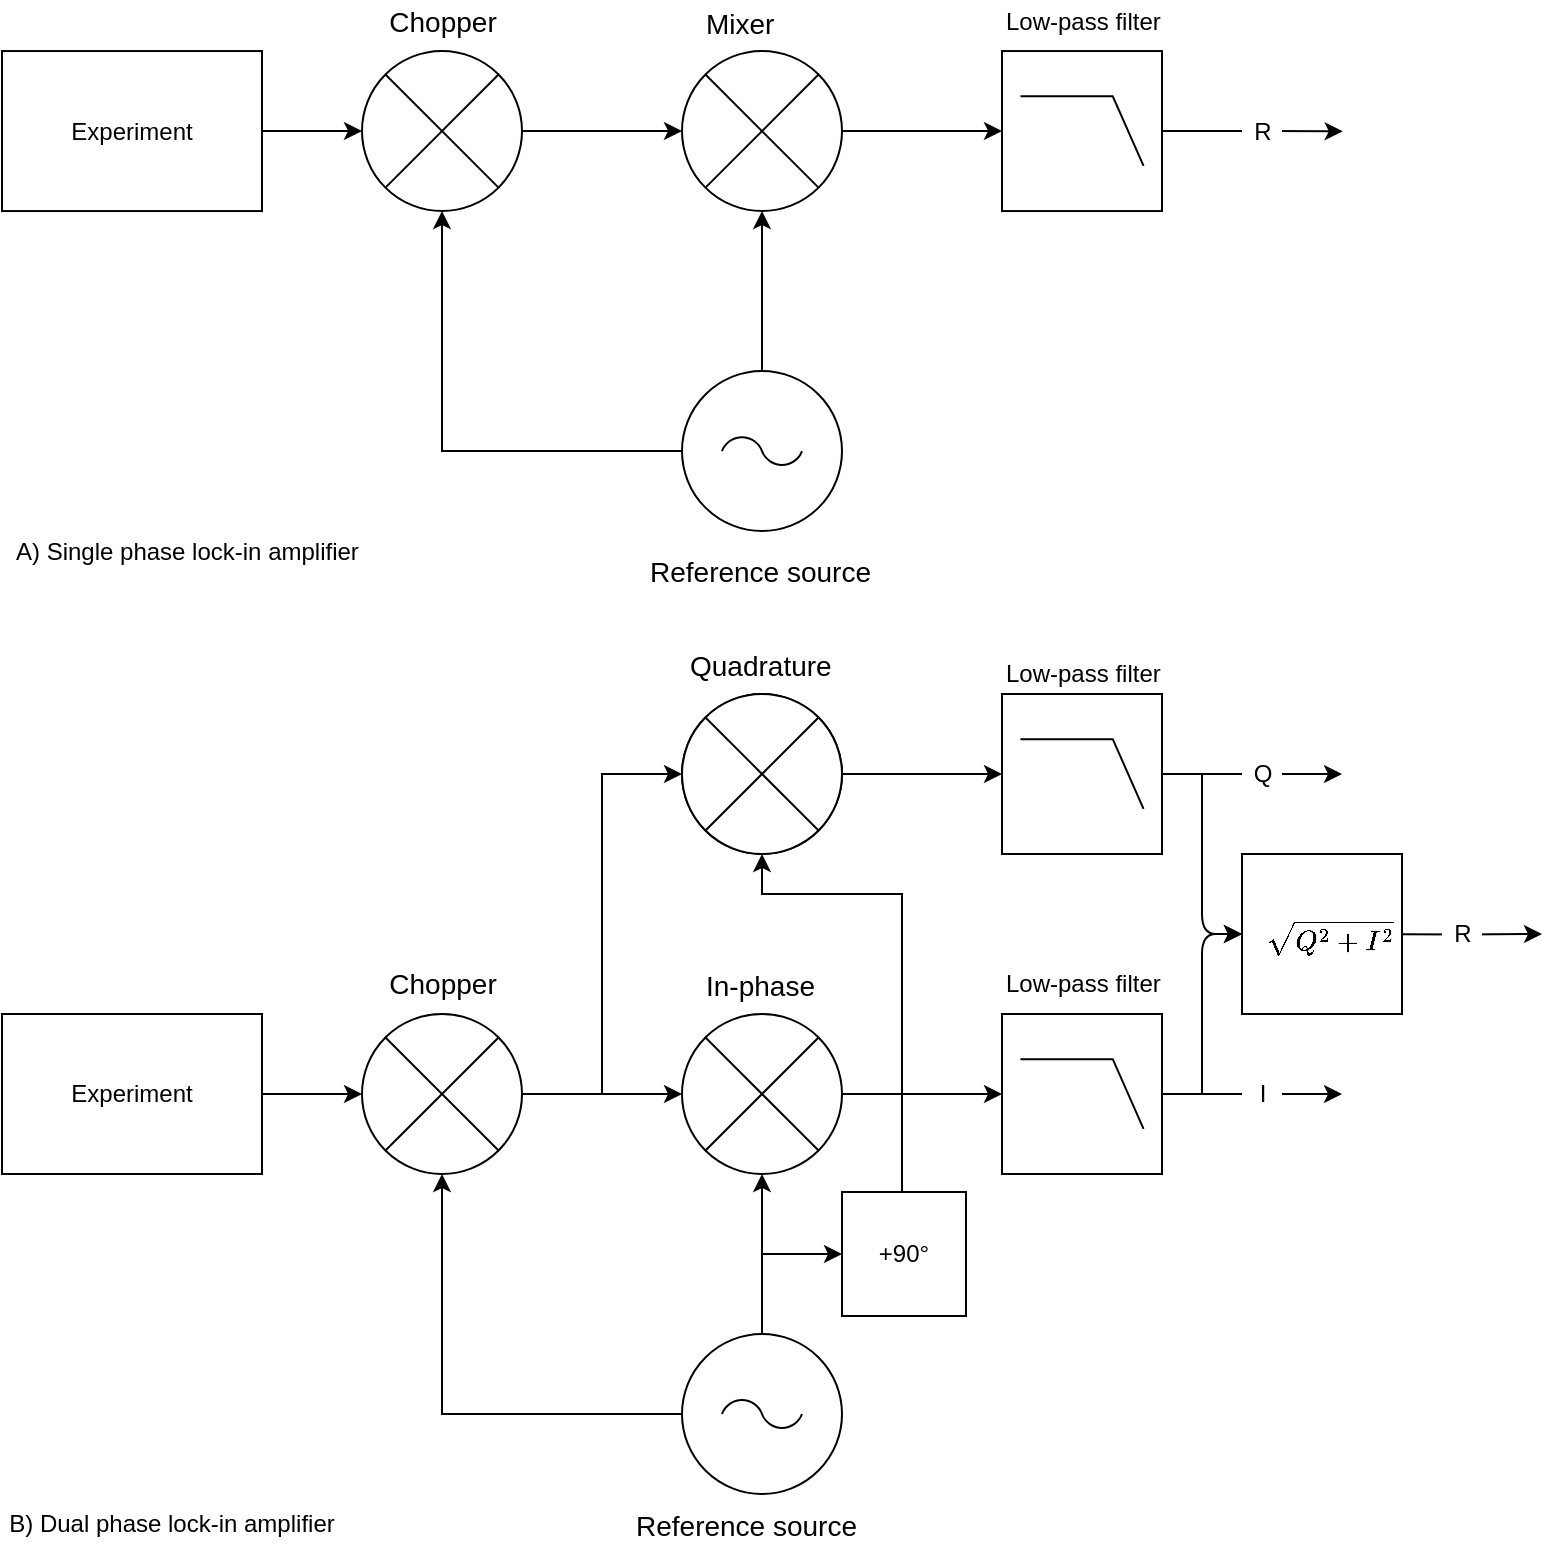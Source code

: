 <mxfile version="10.6.8" type="device"><diagram id="ac37e2CXq610nInEJevK" name="Page-1"><mxGraphModel dx="2772" dy="2094" grid="1" gridSize="10" guides="1" tooltips="1" connect="1" arrows="1" fold="1" page="1" pageScale="1" pageWidth="850" pageHeight="1100" math="1" shadow="0"><root><mxCell id="0"/><mxCell id="1" parent="0"/><mxCell id="5gSt45JuwJjiHSTAQFiy-13" style="edgeStyle=orthogonalEdgeStyle;rounded=0;orthogonalLoop=1;jettySize=auto;html=1;exitX=1;exitY=0.5;exitDx=0;exitDy=0;entryX=0;entryY=0.5;entryDx=0;entryDy=0;entryPerimeter=0;" parent="1" source="5gSt45JuwJjiHSTAQFiy-3" target="5gSt45JuwJjiHSTAQFiy-4" edge="1"><mxGeometry relative="1" as="geometry"/></mxCell><mxCell id="5gSt45JuwJjiHSTAQFiy-3" value="" style="shape=sumEllipse;perimeter=ellipsePerimeter;whiteSpace=wrap;html=1;backgroundOutline=1;" parent="1" vertex="1"><mxGeometry x="240" y="320" width="80" height="80" as="geometry"/></mxCell><mxCell id="5gSt45JuwJjiHSTAQFiy-16" style="edgeStyle=orthogonalEdgeStyle;rounded=0;orthogonalLoop=1;jettySize=auto;html=1;exitX=1;exitY=0.5;exitDx=0;exitDy=0;exitPerimeter=0;" parent="1" source="5gSt45JuwJjiHSTAQFiy-4" edge="1"><mxGeometry relative="1" as="geometry"><mxPoint x="570" y="360" as="targetPoint"/><Array as="points"><mxPoint x="510" y="360"/><mxPoint x="510" y="360"/></Array></mxGeometry></mxCell><mxCell id="5gSt45JuwJjiHSTAQFiy-4" value="" style="verticalLabelPosition=bottom;shadow=0;dashed=0;align=center;fillColor=#ffffff;html=1;verticalAlign=top;strokeWidth=1;shape=mxgraph.electrical.logic_gates.lowpass_filter;" parent="1" vertex="1"><mxGeometry x="400" y="320" width="80" height="80" as="geometry"/></mxCell><mxCell id="5gSt45JuwJjiHSTAQFiy-12" style="edgeStyle=orthogonalEdgeStyle;rounded=0;orthogonalLoop=1;jettySize=auto;html=1;exitX=1;exitY=0.5;exitDx=0;exitDy=0;entryX=0;entryY=0.5;entryDx=0;entryDy=0;" parent="1" source="5gSt45JuwJjiHSTAQFiy-5" target="5gSt45JuwJjiHSTAQFiy-3" edge="1"><mxGeometry relative="1" as="geometry"/></mxCell><mxCell id="5gSt45JuwJjiHSTAQFiy-21" style="edgeStyle=orthogonalEdgeStyle;rounded=0;orthogonalLoop=1;jettySize=auto;html=1;exitX=1;exitY=0.5;exitDx=0;exitDy=0;entryX=0;entryY=0.5;entryDx=0;entryDy=0;" parent="1" source="5gSt45JuwJjiHSTAQFiy-5" target="5gSt45JuwJjiHSTAQFiy-22" edge="1"><mxGeometry relative="1" as="geometry"><mxPoint x="200" y="190" as="targetPoint"/><Array as="points"><mxPoint x="200" y="360"/><mxPoint x="200" y="200"/></Array></mxGeometry></mxCell><mxCell id="5gSt45JuwJjiHSTAQFiy-5" value="" style="shape=sumEllipse;perimeter=ellipsePerimeter;whiteSpace=wrap;html=1;backgroundOutline=1;" parent="1" vertex="1"><mxGeometry x="80" y="320" width="80" height="80" as="geometry"/></mxCell><mxCell id="5gSt45JuwJjiHSTAQFiy-11" style="edgeStyle=orthogonalEdgeStyle;rounded=0;orthogonalLoop=1;jettySize=auto;html=1;exitX=1;exitY=0.5;exitDx=0;exitDy=0;entryX=0;entryY=0.5;entryDx=0;entryDy=0;" parent="1" source="5gSt45JuwJjiHSTAQFiy-6" target="5gSt45JuwJjiHSTAQFiy-5" edge="1"><mxGeometry relative="1" as="geometry"/></mxCell><mxCell id="5gSt45JuwJjiHSTAQFiy-6" value="Experiment" style="rounded=0;whiteSpace=wrap;html=1;" parent="1" vertex="1"><mxGeometry x="-100" y="320" width="130" height="80" as="geometry"/></mxCell><mxCell id="5gSt45JuwJjiHSTAQFiy-7" value="&lt;font style=&quot;font-size: 14px&quot;&gt;Chopper&lt;/font&gt;" style="text;html=1;resizable=0;autosize=1;align=center;verticalAlign=middle;points=[];fillColor=none;strokeColor=none;rounded=0;" parent="1" vertex="1"><mxGeometry x="85" y="295" width="70" height="20" as="geometry"/></mxCell><mxCell id="5gSt45JuwJjiHSTAQFiy-9" style="edgeStyle=orthogonalEdgeStyle;rounded=0;orthogonalLoop=1;jettySize=auto;html=1;exitX=0;exitY=0.5;exitDx=0;exitDy=0;exitPerimeter=0;entryX=0.5;entryY=1;entryDx=0;entryDy=0;" parent="1" source="5gSt45JuwJjiHSTAQFiy-8" target="5gSt45JuwJjiHSTAQFiy-5" edge="1"><mxGeometry relative="1" as="geometry"/></mxCell><mxCell id="5gSt45JuwJjiHSTAQFiy-10" style="edgeStyle=orthogonalEdgeStyle;rounded=0;orthogonalLoop=1;jettySize=auto;html=1;exitX=0.5;exitY=0;exitDx=0;exitDy=0;exitPerimeter=0;entryX=0.5;entryY=1;entryDx=0;entryDy=0;" parent="1" source="5gSt45JuwJjiHSTAQFiy-8" target="5gSt45JuwJjiHSTAQFiy-3" edge="1"><mxGeometry relative="1" as="geometry"><Array as="points"><mxPoint x="280" y="430"/><mxPoint x="280" y="430"/></Array></mxGeometry></mxCell><mxCell id="-AU_ZAE2JYdUf0z5xXgL-2" style="edgeStyle=orthogonalEdgeStyle;rounded=0;orthogonalLoop=1;jettySize=auto;html=1;exitX=0.5;exitY=0;exitDx=0;exitDy=0;exitPerimeter=0;entryX=0;entryY=0.5;entryDx=0;entryDy=0;" parent="1" source="5gSt45JuwJjiHSTAQFiy-8" target="-AU_ZAE2JYdUf0z5xXgL-1" edge="1"><mxGeometry relative="1" as="geometry"/></mxCell><mxCell id="5gSt45JuwJjiHSTAQFiy-8" value="" style="pointerEvents=1;verticalLabelPosition=bottom;shadow=0;dashed=0;align=center;fillColor=#ffffff;html=1;verticalAlign=top;strokeWidth=1;shape=mxgraph.electrical.signal_sources.ac_source;" parent="1" vertex="1"><mxGeometry x="240" y="480" width="80" height="80" as="geometry"/></mxCell><mxCell id="5gSt45JuwJjiHSTAQFiy-14" value="&lt;div style=&quot;text-align: right&quot;&gt;&lt;span&gt;&lt;font style=&quot;font-size: 14px&quot;&gt;In-phase&lt;/font&gt;&lt;/span&gt;&lt;/div&gt;" style="text;html=1;resizable=0;points=[];autosize=1;align=left;verticalAlign=top;spacingTop=-4;" parent="1" vertex="1"><mxGeometry x="250" y="295" width="70" height="20" as="geometry"/></mxCell><mxCell id="5gSt45JuwJjiHSTAQFiy-15" value="Low-pass filter" style="text;html=1;resizable=0;points=[];autosize=1;align=left;verticalAlign=top;spacingTop=-4;" parent="1" vertex="1"><mxGeometry x="400" y="295" width="90" height="20" as="geometry"/></mxCell><mxCell id="5gSt45JuwJjiHSTAQFiy-18" value="I" style="text;html=1;resizable=0;autosize=1;align=center;verticalAlign=middle;points=[];fillColor=#FFFFFF;strokeColor=none;rounded=0;" parent="1" vertex="1"><mxGeometry x="520" y="350" width="20" height="20" as="geometry"/></mxCell><mxCell id="5gSt45JuwJjiHSTAQFiy-22" value="" style="shape=sumEllipse;perimeter=ellipsePerimeter;whiteSpace=wrap;html=1;backgroundOutline=1;" parent="1" vertex="1"><mxGeometry x="240" y="160" width="80" height="80" as="geometry"/></mxCell><mxCell id="5gSt45JuwJjiHSTAQFiy-28" style="edgeStyle=orthogonalEdgeStyle;rounded=0;orthogonalLoop=1;jettySize=auto;html=1;exitX=1;exitY=0.5;exitDx=0;exitDy=0;entryX=0;entryY=0.5;entryDx=0;entryDy=0;entryPerimeter=0;" parent="1" source="5gSt45JuwJjiHSTAQFiy-23" target="5gSt45JuwJjiHSTAQFiy-26" edge="1"><mxGeometry relative="1" as="geometry"/></mxCell><mxCell id="5gSt45JuwJjiHSTAQFiy-23" value="" style="shape=sumEllipse;perimeter=ellipsePerimeter;whiteSpace=wrap;html=1;backgroundOutline=1;" parent="1" vertex="1"><mxGeometry x="240" y="160" width="80" height="80" as="geometry"/></mxCell><mxCell id="5gSt45JuwJjiHSTAQFiy-24" value="&lt;div style=&quot;text-align: right&quot;&gt;&lt;span&gt;&lt;font style=&quot;font-size: 14px&quot;&gt;Quadrature&lt;/font&gt;&lt;/span&gt;&lt;/div&gt;" style="text;html=1;resizable=0;points=[];autosize=1;align=left;verticalAlign=top;spacingTop=-4;" parent="1" vertex="1"><mxGeometry x="242" y="135" width="90" height="20" as="geometry"/></mxCell><mxCell id="5gSt45JuwJjiHSTAQFiy-26" value="" style="verticalLabelPosition=bottom;shadow=0;dashed=0;align=center;fillColor=#ffffff;html=1;verticalAlign=top;strokeWidth=1;shape=mxgraph.electrical.logic_gates.lowpass_filter;" parent="1" vertex="1"><mxGeometry x="400" y="160" width="80" height="80" as="geometry"/></mxCell><mxCell id="5gSt45JuwJjiHSTAQFiy-27" value="Low-pass filter" style="text;html=1;resizable=0;points=[];autosize=1;align=left;verticalAlign=top;spacingTop=-4;" parent="1" vertex="1"><mxGeometry x="400" y="140" width="90" height="20" as="geometry"/></mxCell><mxCell id="5gSt45JuwJjiHSTAQFiy-29" style="edgeStyle=orthogonalEdgeStyle;rounded=0;orthogonalLoop=1;jettySize=auto;html=1;exitX=1;exitY=0.5;exitDx=0;exitDy=0;exitPerimeter=0;" parent="1" edge="1"><mxGeometry relative="1" as="geometry"><mxPoint x="570" y="200" as="targetPoint"/><mxPoint x="480" y="200" as="sourcePoint"/></mxGeometry></mxCell><mxCell id="5gSt45JuwJjiHSTAQFiy-30" value="Q" style="text;html=1;resizable=0;autosize=1;align=center;verticalAlign=middle;points=[];fillColor=#FFFFFF;strokeColor=none;rounded=0;" parent="1" vertex="1"><mxGeometry x="520" y="190" width="20" height="20" as="geometry"/></mxCell><mxCell id="5gSt45JuwJjiHSTAQFiy-31" value="" style="rounded=0;whiteSpace=wrap;html=1;fillColor=#FFFFFF;" parent="1" vertex="1"><mxGeometry x="520" y="240" width="80" height="80" as="geometry"/></mxCell><mxCell id="5gSt45JuwJjiHSTAQFiy-32" value="&lt;span&gt;&lt;font style=&quot;font-size: 12px&quot;&gt;`sqrt(Q^2+I^2)`&lt;/font&gt;&lt;/span&gt;" style="text;html=1;resizable=0;points=[];autosize=1;align=left;verticalAlign=top;spacingTop=-4;" parent="1" vertex="1"><mxGeometry x="530" y="270" width="100" height="20" as="geometry"/></mxCell><mxCell id="5gSt45JuwJjiHSTAQFiy-33" value="" style="endArrow=classic;html=1;entryX=0;entryY=0.5;entryDx=0;entryDy=0;" parent="1" target="5gSt45JuwJjiHSTAQFiy-31" edge="1"><mxGeometry width="50" height="50" relative="1" as="geometry"><mxPoint x="500" y="200" as="sourcePoint"/><mxPoint x="-50" y="610" as="targetPoint"/><Array as="points"><mxPoint x="500" y="280"/></Array></mxGeometry></mxCell><mxCell id="5gSt45JuwJjiHSTAQFiy-34" value="" style="endArrow=classic;html=1;entryX=0;entryY=0.5;entryDx=0;entryDy=0;" parent="1" target="5gSt45JuwJjiHSTAQFiy-31" edge="1"><mxGeometry width="50" height="50" relative="1" as="geometry"><mxPoint x="500" y="360" as="sourcePoint"/><mxPoint x="520" y="290" as="targetPoint"/><Array as="points"><mxPoint x="500" y="280"/></Array></mxGeometry></mxCell><mxCell id="5gSt45JuwJjiHSTAQFiy-36" style="edgeStyle=orthogonalEdgeStyle;rounded=0;orthogonalLoop=1;jettySize=auto;html=1;exitX=1;exitY=0.5;exitDx=0;exitDy=0;exitPerimeter=0;" parent="1" edge="1"><mxGeometry relative="1" as="geometry"><mxPoint x="670" y="280" as="targetPoint"/><mxPoint x="600.167" y="280.167" as="sourcePoint"/><Array as="points"><mxPoint x="630.5" y="280"/><mxPoint x="630.5" y="280"/></Array></mxGeometry></mxCell><mxCell id="5gSt45JuwJjiHSTAQFiy-37" value="R" style="text;html=1;resizable=0;autosize=1;align=center;verticalAlign=middle;points=[];fillColor=#FFFFFF;strokeColor=none;rounded=0;" parent="1" vertex="1"><mxGeometry x="620" y="270" width="20" height="20" as="geometry"/></mxCell><mxCell id="-AU_ZAE2JYdUf0z5xXgL-3" style="edgeStyle=orthogonalEdgeStyle;rounded=0;orthogonalLoop=1;jettySize=auto;html=1;exitX=0.5;exitY=0;exitDx=0;exitDy=0;entryX=0.5;entryY=1;entryDx=0;entryDy=0;" parent="1" source="-AU_ZAE2JYdUf0z5xXgL-1" target="5gSt45JuwJjiHSTAQFiy-23" edge="1"><mxGeometry relative="1" as="geometry"><Array as="points"><mxPoint x="350" y="409"/><mxPoint x="350" y="260"/><mxPoint x="280" y="260"/></Array></mxGeometry></mxCell><mxCell id="-AU_ZAE2JYdUf0z5xXgL-1" value="+90&lt;span&gt;°&lt;/span&gt;" style="whiteSpace=wrap;html=1;aspect=fixed;" parent="1" vertex="1"><mxGeometry x="320" y="409" width="62" height="62" as="geometry"/></mxCell><mxCell id="tWLFYTmbMPQwiryq6jnK-1" style="edgeStyle=orthogonalEdgeStyle;rounded=0;orthogonalLoop=1;jettySize=auto;html=1;exitX=1;exitY=0.5;exitDx=0;exitDy=0;entryX=0;entryY=0.5;entryDx=0;entryDy=0;entryPerimeter=0;" edge="1" parent="1" source="tWLFYTmbMPQwiryq6jnK-2" target="tWLFYTmbMPQwiryq6jnK-4"><mxGeometry relative="1" as="geometry"/></mxCell><mxCell id="tWLFYTmbMPQwiryq6jnK-2" value="" style="shape=sumEllipse;perimeter=ellipsePerimeter;whiteSpace=wrap;html=1;backgroundOutline=1;" vertex="1" parent="1"><mxGeometry x="240" y="-161.471" width="80" height="80" as="geometry"/></mxCell><mxCell id="tWLFYTmbMPQwiryq6jnK-3" style="edgeStyle=orthogonalEdgeStyle;rounded=0;orthogonalLoop=1;jettySize=auto;html=1;exitX=1;exitY=0.5;exitDx=0;exitDy=0;exitPerimeter=0;" edge="1" parent="1" source="tWLFYTmbMPQwiryq6jnK-4"><mxGeometry relative="1" as="geometry"><mxPoint x="570.353" y="-121.353" as="targetPoint"/><Array as="points"><mxPoint x="510" y="-121.471"/><mxPoint x="510" y="-121.471"/></Array></mxGeometry></mxCell><mxCell id="tWLFYTmbMPQwiryq6jnK-4" value="" style="verticalLabelPosition=bottom;shadow=0;dashed=0;align=center;fillColor=#ffffff;html=1;verticalAlign=top;strokeWidth=1;shape=mxgraph.electrical.logic_gates.lowpass_filter;" vertex="1" parent="1"><mxGeometry x="400" y="-161.471" width="80" height="80" as="geometry"/></mxCell><mxCell id="tWLFYTmbMPQwiryq6jnK-5" style="edgeStyle=orthogonalEdgeStyle;rounded=0;orthogonalLoop=1;jettySize=auto;html=1;exitX=1;exitY=0.5;exitDx=0;exitDy=0;entryX=0;entryY=0.5;entryDx=0;entryDy=0;" edge="1" parent="1" source="tWLFYTmbMPQwiryq6jnK-7" target="tWLFYTmbMPQwiryq6jnK-2"><mxGeometry relative="1" as="geometry"/></mxCell><mxCell id="tWLFYTmbMPQwiryq6jnK-7" value="" style="shape=sumEllipse;perimeter=ellipsePerimeter;whiteSpace=wrap;html=1;backgroundOutline=1;" vertex="1" parent="1"><mxGeometry x="80" y="-161.471" width="80" height="80" as="geometry"/></mxCell><mxCell id="tWLFYTmbMPQwiryq6jnK-8" style="edgeStyle=orthogonalEdgeStyle;rounded=0;orthogonalLoop=1;jettySize=auto;html=1;exitX=1;exitY=0.5;exitDx=0;exitDy=0;entryX=0;entryY=0.5;entryDx=0;entryDy=0;" edge="1" parent="1" source="tWLFYTmbMPQwiryq6jnK-9" target="tWLFYTmbMPQwiryq6jnK-7"><mxGeometry relative="1" as="geometry"/></mxCell><mxCell id="tWLFYTmbMPQwiryq6jnK-9" value="Experiment" style="rounded=0;whiteSpace=wrap;html=1;" vertex="1" parent="1"><mxGeometry x="-100" y="-161.471" width="130" height="80" as="geometry"/></mxCell><mxCell id="tWLFYTmbMPQwiryq6jnK-10" value="&lt;font style=&quot;font-size: 14px&quot;&gt;Chopper&lt;/font&gt;" style="text;html=1;resizable=0;autosize=1;align=center;verticalAlign=middle;points=[];fillColor=none;strokeColor=none;rounded=0;" vertex="1" parent="1"><mxGeometry x="85" y="-186.471" width="70" height="20" as="geometry"/></mxCell><mxCell id="tWLFYTmbMPQwiryq6jnK-11" style="edgeStyle=orthogonalEdgeStyle;rounded=0;orthogonalLoop=1;jettySize=auto;html=1;exitX=0;exitY=0.5;exitDx=0;exitDy=0;exitPerimeter=0;entryX=0.5;entryY=1;entryDx=0;entryDy=0;" edge="1" parent="1" source="tWLFYTmbMPQwiryq6jnK-14" target="tWLFYTmbMPQwiryq6jnK-7"><mxGeometry relative="1" as="geometry"/></mxCell><mxCell id="tWLFYTmbMPQwiryq6jnK-12" style="edgeStyle=orthogonalEdgeStyle;rounded=0;orthogonalLoop=1;jettySize=auto;html=1;exitX=0.5;exitY=0;exitDx=0;exitDy=0;exitPerimeter=0;entryX=0.5;entryY=1;entryDx=0;entryDy=0;" edge="1" parent="1" source="tWLFYTmbMPQwiryq6jnK-14" target="tWLFYTmbMPQwiryq6jnK-2"><mxGeometry relative="1" as="geometry"><Array as="points"><mxPoint x="280" y="-51.471"/><mxPoint x="280" y="-51.471"/></Array></mxGeometry></mxCell><mxCell id="tWLFYTmbMPQwiryq6jnK-14" value="" style="pointerEvents=1;verticalLabelPosition=bottom;shadow=0;dashed=0;align=center;fillColor=#ffffff;html=1;verticalAlign=top;strokeWidth=1;shape=mxgraph.electrical.signal_sources.ac_source;" vertex="1" parent="1"><mxGeometry x="240" y="-1.471" width="80" height="80" as="geometry"/></mxCell><mxCell id="tWLFYTmbMPQwiryq6jnK-15" value="&lt;div style=&quot;text-align: right&quot;&gt;&lt;span&gt;&lt;font style=&quot;font-size: 14px&quot;&gt;Mixer&lt;/font&gt;&lt;/span&gt;&lt;/div&gt;" style="text;html=1;resizable=0;points=[];autosize=1;align=left;verticalAlign=top;spacingTop=-4;" vertex="1" parent="1"><mxGeometry x="250" y="-186.471" width="50" height="20" as="geometry"/></mxCell><mxCell id="tWLFYTmbMPQwiryq6jnK-16" value="Low-pass filter" style="text;html=1;resizable=0;points=[];autosize=1;align=left;verticalAlign=top;spacingTop=-4;" vertex="1" parent="1"><mxGeometry x="400" y="-186.471" width="90" height="20" as="geometry"/></mxCell><mxCell id="tWLFYTmbMPQwiryq6jnK-17" value="R" style="text;html=1;resizable=0;autosize=1;align=center;verticalAlign=middle;points=[];fillColor=#FFFFFF;strokeColor=none;rounded=0;" vertex="1" parent="1"><mxGeometry x="520" y="-131.471" width="20" height="20" as="geometry"/></mxCell><mxCell id="tWLFYTmbMPQwiryq6jnK-18" value="&lt;font style=&quot;font-size: 14px&quot;&gt;Reference source&lt;/font&gt;" style="text;html=1;resizable=0;points=[];autosize=1;align=left;verticalAlign=top;spacingTop=-4;" vertex="1" parent="1"><mxGeometry x="222" y="87.529" width="130" height="20" as="geometry"/></mxCell><mxCell id="tWLFYTmbMPQwiryq6jnK-35" value="&lt;font style=&quot;font-size: 14px&quot;&gt;Reference source&lt;/font&gt;" style="text;html=1;resizable=0;points=[];autosize=1;align=left;verticalAlign=top;spacingTop=-4;" vertex="1" parent="1"><mxGeometry x="215" y="565" width="130" height="20" as="geometry"/></mxCell><mxCell id="tWLFYTmbMPQwiryq6jnK-37" value="B) Dual phase lock-in amplifier" style="text;html=1;strokeColor=none;fillColor=none;align=center;verticalAlign=middle;whiteSpace=wrap;rounded=0;" vertex="1" parent="1"><mxGeometry x="-100" y="565" width="170" height="20" as="geometry"/></mxCell><mxCell id="tWLFYTmbMPQwiryq6jnK-38" value="A) Single phase lock-in amplifier" style="text;html=1;resizable=0;points=[];autosize=1;align=left;verticalAlign=top;spacingTop=-4;" vertex="1" parent="1"><mxGeometry x="-95" y="78.5" width="190" height="20" as="geometry"/></mxCell></root></mxGraphModel></diagram></mxfile>